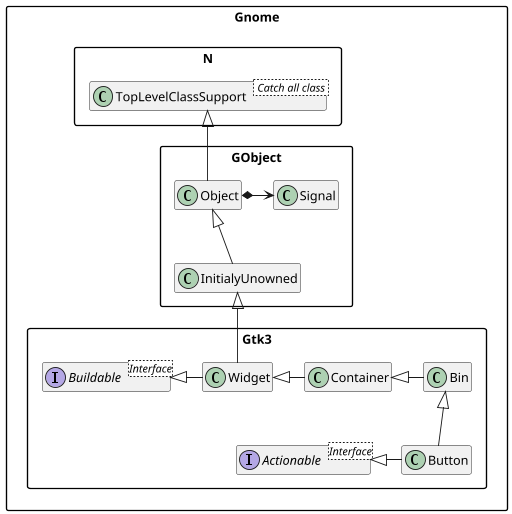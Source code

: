 @startuml
scale 0.9
skinparam packageStyle rectangle
set namespaceSeparator ::
hide members


class Gnome::N::TopLevelClassSupport < Catch all class >
Gnome::N::TopLevelClassSupport <|-- Gnome::GObject::Object

'class Gnome::GObject::InitialyUnowned
'class Gnome::GObject::Object
Gnome::GObject::Object <|-- Gnome::GObject::InitialyUnowned
Gnome::GObject::Object *-> Gnome::GObject::Signal

Gnome::GObject::InitialyUnowned <|-- Gnome::Gtk3::Widget

Gnome::Gtk3::Widget <|- Gnome::Gtk3::Container
Gnome::Gtk3::Container <|- Gnome::Gtk3::Bin
Gnome::Gtk3::Bin <|-- Gnome::Gtk3::Button



Interface Gnome::Gtk3::Buildable <Interface>
Gnome::Gtk3::Buildable <|- Gnome::Gtk3::Widget

Interface Gnome::Gtk3::Actionable <Interface>
Gnome::Gtk3::Actionable <|- Gnome::Gtk3::Button

'Interface Gnome::Gtk3::Orientable <Interface>
'Gnome::Gtk3::Orientable <|-- Gnome::Gtk3::ScaleButton

'Interface Gnome::Gtk3::ColorChooser <Interface>
'Gnome::Gtk3::ColorChooser <|-- Gnome::Gtk3::ColorButton

'Interface Gnome::Gtk3::FontChooser <Interface>
'Gnome::Gtk3::FontChooser <|-- Gnome::Gtk3::FontButton

'Gnome::GObject <--[hidden]- Gnome::Gtk3



'Gnome::Gtk3::Button <|-- Gnome::Gtk3::ToggleButton
'Gnome::Gtk3::Button <|-- Gnome::Gtk3::ColorButton
'Gnome::Gtk3::ToggleButton <|-- Gnome::Gtk3::CheckButton
'Gnome::Gtk3::ToggleButton <|-- Gnome::Gtk3::MenuButton
'Gnome::Gtk3::CheckButton <|-- Gnome::Gtk3::RadioButton
'Gnome::Gtk3::Button <|--- Gnome::Gtk3::FontButton
'Gnome::Gtk3::Button <|-- Gnome::Gtk3::LinkButton
'Gnome::Gtk3::Button <|-- Gnome::Gtk3::LockButton
'Gnome::Gtk3::Button <|-- Gnome::Gtk3::ModelButton
'Gnome::Gtk3::Button <|-- Gnome::Gtk3::ScaleButton
'Gnome::Gtk3::ScaleButton <|-- Gnome::Gtk3::VolumeButton
@enduml


<!--
│   │   │   │   ├── GtkButton                   ♥ Button
│   │   │   │   │   ├── GtkToggleButton         ToggleButton
│   │   │   │   │   │   ├── GtkCheckButton      ♥ CheckButton
│   │   │   │   │   │   │   ╰── GtkRadioButton  ♥ RadioButton
│   │   │   │   │   │   ╰── GtkMenuButton       MenuButton
│   │   │   │   │   ├── GtkColorButton          ColorButton
│   │   │   │   │   ├── GtkFontButton
│   │   │   │   │   ├── GtkLinkButton
│   │   │   │   │   ├── GtkLockButton
│   │   │   │   │   ├── GtkModelButton
│   │   │   │   │   ╰── GtkScaleButton
│   │   │   │   │       ╰── GtkVolumeButton

│   │   │   │   ├── GtkButton                         b,ac
│   │   │   │   │   ├── GtkToggleButton               b,ac
│   │   │   │   │   │   ├── GtkCheckButton            b,ac
│   │   │   │   │   │   │   ╰── GtkRadioButton        b,ac
│   │   │   │   │   │   ╰── GtkMenuButton             b,ac
│   │   │   │   │   ├── GtkColorButton                b,ac,cc
│   │   │   │   │   ├── GtkFontButton                 b,ac,foc
│   │   │   │   │   ├── GtkLinkButton                 b,ac
│   │   │   │   │   ├── GtkLockButton                 b,ac
│   │   │   │   │   ├── GtkModelButton                b,ac
│   │   │   │   │   ╰── GtkScaleButton                b,o,ac
│   │   │   │   │       ╰── GtkVolumeButton           b,o,ac

├── GtkBuildable                                      b
├── GtkActionable                                     ac
├── GtkOrientable                                     o
├── GtkColorChooser                                   cc
├── GtkFontChooser                                    foc
-->

